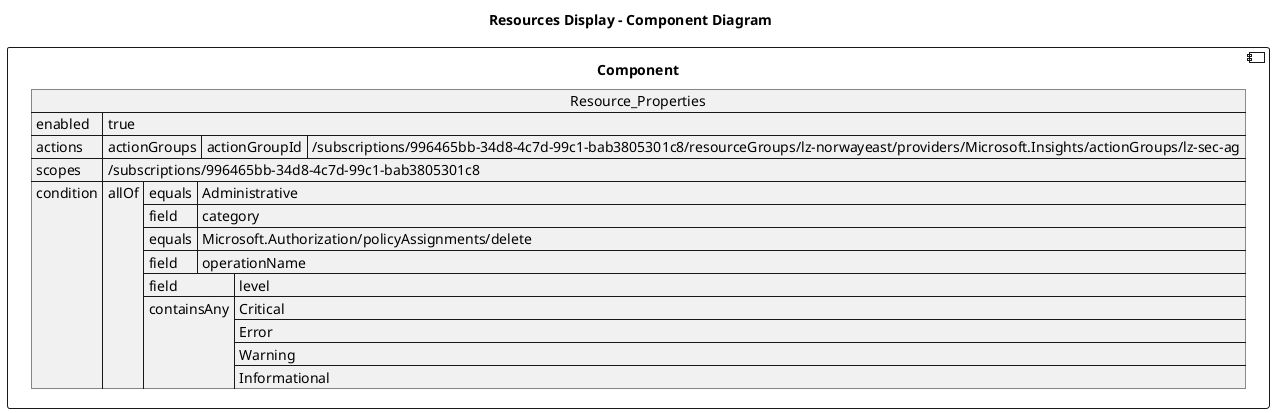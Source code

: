 @startuml

title Resources Display - Component Diagram

component Component {

json  Resource_Properties {
  "enabled": true,
  "actions": {
    "actionGroups": [
      {
        "actionGroupId": "/subscriptions/996465bb-34d8-4c7d-99c1-bab3805301c8/resourceGroups/lz-norwayeast/providers/Microsoft.Insights/actionGroups/lz-sec-ag"
      }
    ]
  },
  "scopes": [
    "/subscriptions/996465bb-34d8-4c7d-99c1-bab3805301c8"
  ],
  "condition": {
    "allOf": [
      {
        "equals": "Administrative",
        "field": "category"
      },
      {
        "equals": "Microsoft.Authorization/policyAssignments/delete",
        "field": "operationName"
      },
      {
        "field": "level",
        "containsAny": [
          "Critical",
          "Error",
          "Warning",
          "Informational"
        ]
      }
    ]
  }
}
}
@enduml
